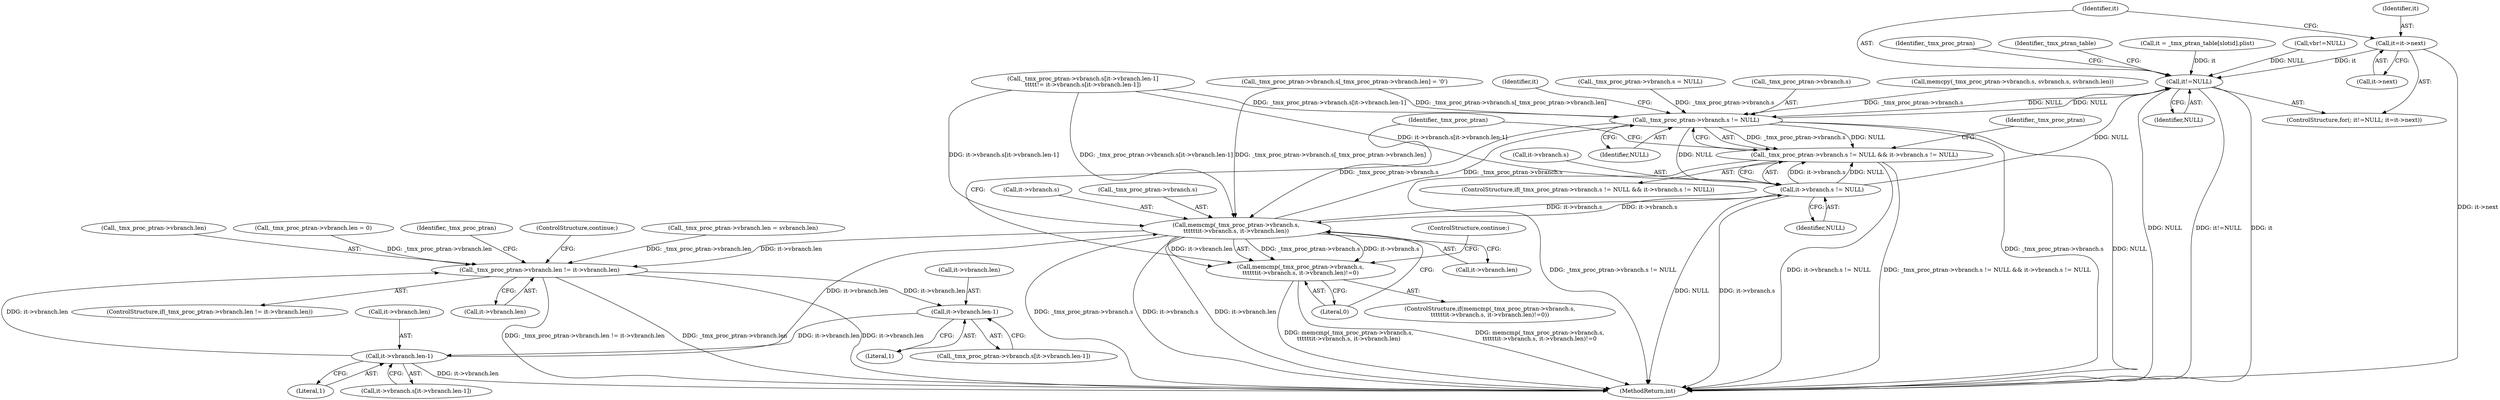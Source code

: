 digraph "0_kamailio_e1d8008a09d9390ebaf698abe8909e10dfec4097@pointer" {
"1000777" [label="(Call,it=it->next)"];
"1000774" [label="(Call,it!=NULL)"];
"1000850" [label="(Call,_tmx_proc_ptran->vbranch.s != NULL)"];
"1000849" [label="(Call,_tmx_proc_ptran->vbranch.s != NULL && it->vbranch.s != NULL)"];
"1000857" [label="(Call,it->vbranch.s != NULL)"];
"1000909" [label="(Call,memcmp(_tmx_proc_ptran->vbranch.s,\n\t\t\t\t\t\tit->vbranch.s, it->vbranch.len))"];
"1000866" [label="(Call,_tmx_proc_ptran->vbranch.len != it->vbranch.len)"];
"1000886" [label="(Call,it->vbranch.len-1)"];
"1000899" [label="(Call,it->vbranch.len-1)"];
"1000908" [label="(Call,memcmp(_tmx_proc_ptran->vbranch.s,\n\t\t\t\t\t\tit->vbranch.s, it->vbranch.len)!=0)"];
"1000858" [label="(Call,it->vbranch.s)"];
"1000877" [label="(ControlStructure,continue;)"];
"1000850" [label="(Call,_tmx_proc_ptran->vbranch.s != NULL)"];
"1000915" [label="(Call,it->vbranch.s)"];
"1000787" [label="(Identifier,_tmx_proc_ptran)"];
"1000866" [label="(Call,_tmx_proc_ptran->vbranch.len != it->vbranch.len)"];
"1000880" [label="(Call,_tmx_proc_ptran->vbranch.s[it->vbranch.len-1])"];
"1001045" [label="(Identifier,_tmx_ptran_table)"];
"1000774" [label="(Call,it!=NULL)"];
"1000893" [label="(Call,it->vbranch.s[it->vbranch.len-1])"];
"1000777" [label="(Call,it=it->next)"];
"1000857" [label="(Call,it->vbranch.s != NULL)"];
"1000925" [label="(Literal,0)"];
"1001050" [label="(MethodReturn,int)"];
"1000908" [label="(Call,memcmp(_tmx_proc_ptran->vbranch.s,\n\t\t\t\t\t\tit->vbranch.s, it->vbranch.len)!=0)"];
"1000909" [label="(Call,memcmp(_tmx_proc_ptran->vbranch.s,\n\t\t\t\t\t\tit->vbranch.s, it->vbranch.len))"];
"1000764" [label="(Call,it = _tmx_ptran_table[slotid].plist)"];
"1000920" [label="(Call,it->vbranch.len)"];
"1000865" [label="(ControlStructure,if(_tmx_proc_ptran->vbranch.len != it->vbranch.len))"];
"1000849" [label="(Call,_tmx_proc_ptran->vbranch.s != NULL && it->vbranch.s != NULL)"];
"1000905" [label="(Literal,1)"];
"1000719" [label="(Call,_tmx_proc_ptran->vbranch.len = svbranch.len)"];
"1000779" [label="(Call,it->next)"];
"1000887" [label="(Call,it->vbranch.len)"];
"1000872" [label="(Call,it->vbranch.len)"];
"1000860" [label="(Identifier,it)"];
"1000867" [label="(Call,_tmx_proc_ptran->vbranch.len)"];
"1000773" [label="(ControlStructure,for(; it!=NULL; it=it->next))"];
"1000851" [label="(Call,_tmx_proc_ptran->vbranch.s)"];
"1000856" [label="(Identifier,NULL)"];
"1000886" [label="(Call,it->vbranch.len-1)"];
"1000778" [label="(Identifier,it)"];
"1000879" [label="(Call,_tmx_proc_ptran->vbranch.s[it->vbranch.len-1]\n\t\t\t\t\t!= it->vbranch.s[it->vbranch.len-1])"];
"1000907" [label="(ControlStructure,if(memcmp(_tmx_proc_ptran->vbranch.s,\n\t\t\t\t\t\tit->vbranch.s, it->vbranch.len)!=0))"];
"1000933" [label="(Identifier,_tmx_proc_ptran)"];
"1000776" [label="(Identifier,NULL)"];
"1000899" [label="(Call,it->vbranch.len-1)"];
"1000707" [label="(Call,memcpy(_tmx_proc_ptran->vbranch.s, svbranch.s, svbranch.len))"];
"1000750" [label="(Call,_tmx_proc_ptran->vbranch.len = 0)"];
"1000728" [label="(Call,_tmx_proc_ptran->vbranch.s[_tmx_proc_ptran->vbranch.len] = '\0')"];
"1000743" [label="(Call,_tmx_proc_ptran->vbranch.s = NULL)"];
"1000892" [label="(Literal,1)"];
"1000883" [label="(Identifier,_tmx_proc_ptran)"];
"1000926" [label="(ControlStructure,continue;)"];
"1000848" [label="(ControlStructure,if(_tmx_proc_ptran->vbranch.s != NULL && it->vbranch.s != NULL))"];
"1000900" [label="(Call,it->vbranch.len)"];
"1000910" [label="(Call,_tmx_proc_ptran->vbranch.s)"];
"1000869" [label="(Identifier,_tmx_proc_ptran)"];
"1000863" [label="(Identifier,NULL)"];
"1000684" [label="(Call,vbr!=NULL)"];
"1000775" [label="(Identifier,it)"];
"1000777" -> "1000773"  [label="AST: "];
"1000777" -> "1000779"  [label="CFG: "];
"1000778" -> "1000777"  [label="AST: "];
"1000779" -> "1000777"  [label="AST: "];
"1000775" -> "1000777"  [label="CFG: "];
"1000777" -> "1001050"  [label="DDG: it->next"];
"1000777" -> "1000774"  [label="DDG: it"];
"1000774" -> "1000773"  [label="AST: "];
"1000774" -> "1000776"  [label="CFG: "];
"1000775" -> "1000774"  [label="AST: "];
"1000776" -> "1000774"  [label="AST: "];
"1000787" -> "1000774"  [label="CFG: "];
"1001045" -> "1000774"  [label="CFG: "];
"1000774" -> "1001050"  [label="DDG: NULL"];
"1000774" -> "1001050"  [label="DDG: it!=NULL"];
"1000774" -> "1001050"  [label="DDG: it"];
"1000764" -> "1000774"  [label="DDG: it"];
"1000684" -> "1000774"  [label="DDG: NULL"];
"1000857" -> "1000774"  [label="DDG: NULL"];
"1000850" -> "1000774"  [label="DDG: NULL"];
"1000774" -> "1000850"  [label="DDG: NULL"];
"1000850" -> "1000849"  [label="AST: "];
"1000850" -> "1000856"  [label="CFG: "];
"1000851" -> "1000850"  [label="AST: "];
"1000856" -> "1000850"  [label="AST: "];
"1000860" -> "1000850"  [label="CFG: "];
"1000849" -> "1000850"  [label="CFG: "];
"1000850" -> "1001050"  [label="DDG: _tmx_proc_ptran->vbranch.s"];
"1000850" -> "1001050"  [label="DDG: NULL"];
"1000850" -> "1000849"  [label="DDG: _tmx_proc_ptran->vbranch.s"];
"1000850" -> "1000849"  [label="DDG: NULL"];
"1000707" -> "1000850"  [label="DDG: _tmx_proc_ptran->vbranch.s"];
"1000909" -> "1000850"  [label="DDG: _tmx_proc_ptran->vbranch.s"];
"1000879" -> "1000850"  [label="DDG: _tmx_proc_ptran->vbranch.s[it->vbranch.len-1]"];
"1000743" -> "1000850"  [label="DDG: _tmx_proc_ptran->vbranch.s"];
"1000728" -> "1000850"  [label="DDG: _tmx_proc_ptran->vbranch.s[_tmx_proc_ptran->vbranch.len]"];
"1000850" -> "1000857"  [label="DDG: NULL"];
"1000850" -> "1000909"  [label="DDG: _tmx_proc_ptran->vbranch.s"];
"1000849" -> "1000848"  [label="AST: "];
"1000849" -> "1000857"  [label="CFG: "];
"1000857" -> "1000849"  [label="AST: "];
"1000869" -> "1000849"  [label="CFG: "];
"1000933" -> "1000849"  [label="CFG: "];
"1000849" -> "1001050"  [label="DDG: it->vbranch.s != NULL"];
"1000849" -> "1001050"  [label="DDG: _tmx_proc_ptran->vbranch.s != NULL && it->vbranch.s != NULL"];
"1000849" -> "1001050"  [label="DDG: _tmx_proc_ptran->vbranch.s != NULL"];
"1000857" -> "1000849"  [label="DDG: it->vbranch.s"];
"1000857" -> "1000849"  [label="DDG: NULL"];
"1000857" -> "1000863"  [label="CFG: "];
"1000858" -> "1000857"  [label="AST: "];
"1000863" -> "1000857"  [label="AST: "];
"1000857" -> "1001050"  [label="DDG: it->vbranch.s"];
"1000857" -> "1001050"  [label="DDG: NULL"];
"1000879" -> "1000857"  [label="DDG: it->vbranch.s[it->vbranch.len-1]"];
"1000909" -> "1000857"  [label="DDG: it->vbranch.s"];
"1000857" -> "1000909"  [label="DDG: it->vbranch.s"];
"1000909" -> "1000908"  [label="AST: "];
"1000909" -> "1000920"  [label="CFG: "];
"1000910" -> "1000909"  [label="AST: "];
"1000915" -> "1000909"  [label="AST: "];
"1000920" -> "1000909"  [label="AST: "];
"1000925" -> "1000909"  [label="CFG: "];
"1000909" -> "1001050"  [label="DDG: it->vbranch.len"];
"1000909" -> "1001050"  [label="DDG: _tmx_proc_ptran->vbranch.s"];
"1000909" -> "1001050"  [label="DDG: it->vbranch.s"];
"1000909" -> "1000866"  [label="DDG: it->vbranch.len"];
"1000909" -> "1000908"  [label="DDG: _tmx_proc_ptran->vbranch.s"];
"1000909" -> "1000908"  [label="DDG: it->vbranch.s"];
"1000909" -> "1000908"  [label="DDG: it->vbranch.len"];
"1000728" -> "1000909"  [label="DDG: _tmx_proc_ptran->vbranch.s[_tmx_proc_ptran->vbranch.len]"];
"1000879" -> "1000909"  [label="DDG: _tmx_proc_ptran->vbranch.s[it->vbranch.len-1]"];
"1000879" -> "1000909"  [label="DDG: it->vbranch.s[it->vbranch.len-1]"];
"1000899" -> "1000909"  [label="DDG: it->vbranch.len"];
"1000866" -> "1000865"  [label="AST: "];
"1000866" -> "1000872"  [label="CFG: "];
"1000867" -> "1000866"  [label="AST: "];
"1000872" -> "1000866"  [label="AST: "];
"1000877" -> "1000866"  [label="CFG: "];
"1000883" -> "1000866"  [label="CFG: "];
"1000866" -> "1001050"  [label="DDG: _tmx_proc_ptran->vbranch.len != it->vbranch.len"];
"1000866" -> "1001050"  [label="DDG: _tmx_proc_ptran->vbranch.len"];
"1000866" -> "1001050"  [label="DDG: it->vbranch.len"];
"1000719" -> "1000866"  [label="DDG: _tmx_proc_ptran->vbranch.len"];
"1000750" -> "1000866"  [label="DDG: _tmx_proc_ptran->vbranch.len"];
"1000899" -> "1000866"  [label="DDG: it->vbranch.len"];
"1000866" -> "1000886"  [label="DDG: it->vbranch.len"];
"1000886" -> "1000880"  [label="AST: "];
"1000886" -> "1000892"  [label="CFG: "];
"1000887" -> "1000886"  [label="AST: "];
"1000892" -> "1000886"  [label="AST: "];
"1000880" -> "1000886"  [label="CFG: "];
"1000886" -> "1000899"  [label="DDG: it->vbranch.len"];
"1000899" -> "1000893"  [label="AST: "];
"1000899" -> "1000905"  [label="CFG: "];
"1000900" -> "1000899"  [label="AST: "];
"1000905" -> "1000899"  [label="AST: "];
"1000893" -> "1000899"  [label="CFG: "];
"1000899" -> "1001050"  [label="DDG: it->vbranch.len"];
"1000908" -> "1000907"  [label="AST: "];
"1000908" -> "1000925"  [label="CFG: "];
"1000925" -> "1000908"  [label="AST: "];
"1000926" -> "1000908"  [label="CFG: "];
"1000933" -> "1000908"  [label="CFG: "];
"1000908" -> "1001050"  [label="DDG: memcmp(_tmx_proc_ptran->vbranch.s,\n\t\t\t\t\t\tit->vbranch.s, it->vbranch.len)!=0"];
"1000908" -> "1001050"  [label="DDG: memcmp(_tmx_proc_ptran->vbranch.s,\n\t\t\t\t\t\tit->vbranch.s, it->vbranch.len)"];
}
